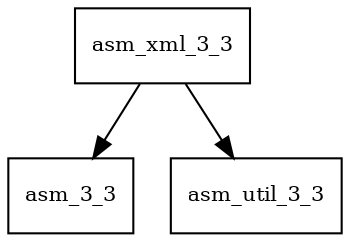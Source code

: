 digraph asm_xml_3_3_dependencies {
  node [shape = box, fontsize=10.0];
  asm_xml_3_3 -> asm_3_3;
  asm_xml_3_3 -> asm_util_3_3;
}
